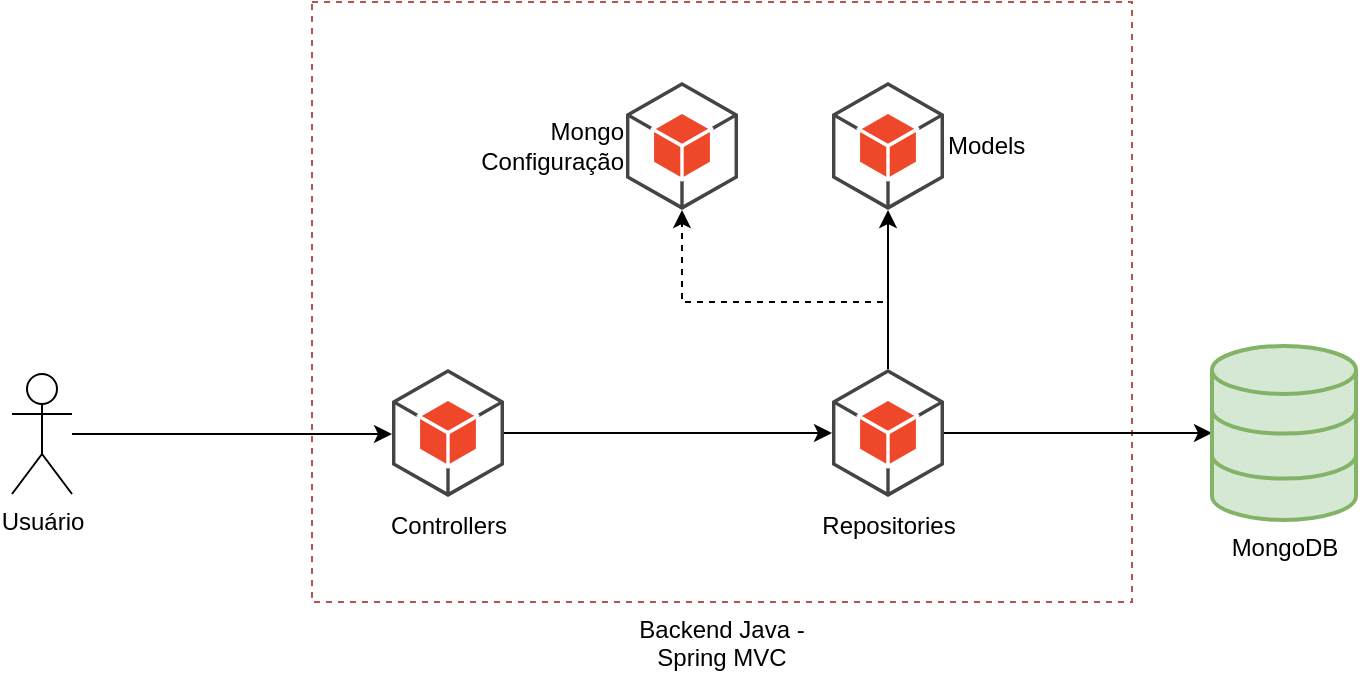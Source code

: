 <mxfile version="12.1.7" type="device" pages="1"><diagram id="yz4ZFBFf8xZd88rNljnX" name="Page-1"><mxGraphModel dx="893" dy="1837" grid="1" gridSize="10" guides="1" tooltips="1" connect="1" arrows="1" fold="1" page="1" pageScale="1" pageWidth="827" pageHeight="1169" math="0" shadow="0"><root><mxCell id="0"/><mxCell id="1" parent="0"/><mxCell id="7ah6FfiUJJqhKehMWzOF-1" value="Backend Java - &lt;br&gt;Spring MVC" style="rounded=0;whiteSpace=wrap;html=1;fillColor=none;dashed=1;imageVerticalAlign=bottom;labelPosition=center;verticalLabelPosition=bottom;align=center;verticalAlign=top;strokeColor=#b85450;" vertex="1" parent="1"><mxGeometry x="200" y="-30" width="410" height="300" as="geometry"/></mxCell><mxCell id="7ah6FfiUJJqhKehMWzOF-7" value="Models" style="outlineConnect=0;dashed=0;verticalLabelPosition=middle;verticalAlign=middle;align=left;html=1;shape=mxgraph.aws3.android;fillColor=#EE472A;gradientColor=none;labelPosition=right;" vertex="1" parent="1"><mxGeometry x="460" y="10" width="56" height="64" as="geometry"/></mxCell><mxCell id="7ah6FfiUJJqhKehMWzOF-12" style="edgeStyle=orthogonalEdgeStyle;rounded=0;orthogonalLoop=1;jettySize=auto;html=1;" edge="1" parent="1" source="7ah6FfiUJJqhKehMWzOF-8" target="7ah6FfiUJJqhKehMWzOF-11"><mxGeometry relative="1" as="geometry"/></mxCell><mxCell id="7ah6FfiUJJqhKehMWzOF-15" style="edgeStyle=orthogonalEdgeStyle;rounded=0;orthogonalLoop=1;jettySize=auto;html=1;jumpStyle=none;strokeColor=#000000;dashed=1;" edge="1" parent="1" source="7ah6FfiUJJqhKehMWzOF-8" target="7ah6FfiUJJqhKehMWzOF-13"><mxGeometry relative="1" as="geometry"><Array as="points"><mxPoint x="488" y="120"/><mxPoint x="385" y="120"/></Array></mxGeometry></mxCell><mxCell id="7ah6FfiUJJqhKehMWzOF-16" style="edgeStyle=orthogonalEdgeStyle;rounded=0;orthogonalLoop=1;jettySize=auto;html=1;" edge="1" parent="1" source="7ah6FfiUJJqhKehMWzOF-8" target="7ah6FfiUJJqhKehMWzOF-7"><mxGeometry relative="1" as="geometry"><Array as="points"><mxPoint x="488" y="110"/><mxPoint x="488" y="110"/></Array></mxGeometry></mxCell><mxCell id="7ah6FfiUJJqhKehMWzOF-8" value="Repositories" style="outlineConnect=0;dashed=0;verticalLabelPosition=bottom;verticalAlign=top;align=center;html=1;shape=mxgraph.aws3.android;fillColor=#EE472A;gradientColor=none;" vertex="1" parent="1"><mxGeometry x="460" y="153.5" width="56" height="64" as="geometry"/></mxCell><mxCell id="7ah6FfiUJJqhKehMWzOF-11" value="MongoDB&lt;br&gt;" style="html=1;verticalLabelPosition=bottom;align=center;labelBackgroundColor=#ffffff;verticalAlign=top;strokeWidth=2;strokeColor=#82b366;fillColor=#d5e8d4;shadow=0;dashed=0;shape=mxgraph.ios7.icons.data;" vertex="1" parent="1"><mxGeometry x="650" y="142" width="72" height="87" as="geometry"/></mxCell><mxCell id="7ah6FfiUJJqhKehMWzOF-13" value="Mongo &lt;br&gt;Configuração" style="outlineConnect=0;dashed=0;verticalLabelPosition=middle;verticalAlign=middle;align=right;html=1;shape=mxgraph.aws3.android;fillColor=#EE472A;gradientColor=none;labelPosition=left;" vertex="1" parent="1"><mxGeometry x="357" y="10" width="56" height="64" as="geometry"/></mxCell><mxCell id="7ah6FfiUJJqhKehMWzOF-18" style="edgeStyle=orthogonalEdgeStyle;rounded=0;orthogonalLoop=1;jettySize=auto;html=1;" edge="1" parent="1" source="7ah6FfiUJJqhKehMWzOF-17" target="7ah6FfiUJJqhKehMWzOF-8"><mxGeometry relative="1" as="geometry"/></mxCell><mxCell id="7ah6FfiUJJqhKehMWzOF-17" value="Controllers" style="outlineConnect=0;dashed=0;verticalLabelPosition=bottom;verticalAlign=top;align=center;html=1;shape=mxgraph.aws3.android;fillColor=#EE472A;gradientColor=none;" vertex="1" parent="1"><mxGeometry x="240" y="153.5" width="56" height="64" as="geometry"/></mxCell><mxCell id="7ah6FfiUJJqhKehMWzOF-20" style="edgeStyle=orthogonalEdgeStyle;rounded=0;orthogonalLoop=1;jettySize=auto;html=1;" edge="1" parent="1" source="7ah6FfiUJJqhKehMWzOF-19" target="7ah6FfiUJJqhKehMWzOF-17"><mxGeometry relative="1" as="geometry"><Array as="points"><mxPoint x="200" y="186"/><mxPoint x="200" y="186"/></Array></mxGeometry></mxCell><mxCell id="7ah6FfiUJJqhKehMWzOF-19" value="Usuário" style="shape=umlActor;verticalLabelPosition=bottom;labelBackgroundColor=#ffffff;verticalAlign=top;html=1;outlineConnect=0;fillColor=none;" vertex="1" parent="1"><mxGeometry x="50" y="156" width="30" height="60" as="geometry"/></mxCell></root></mxGraphModel></diagram></mxfile>